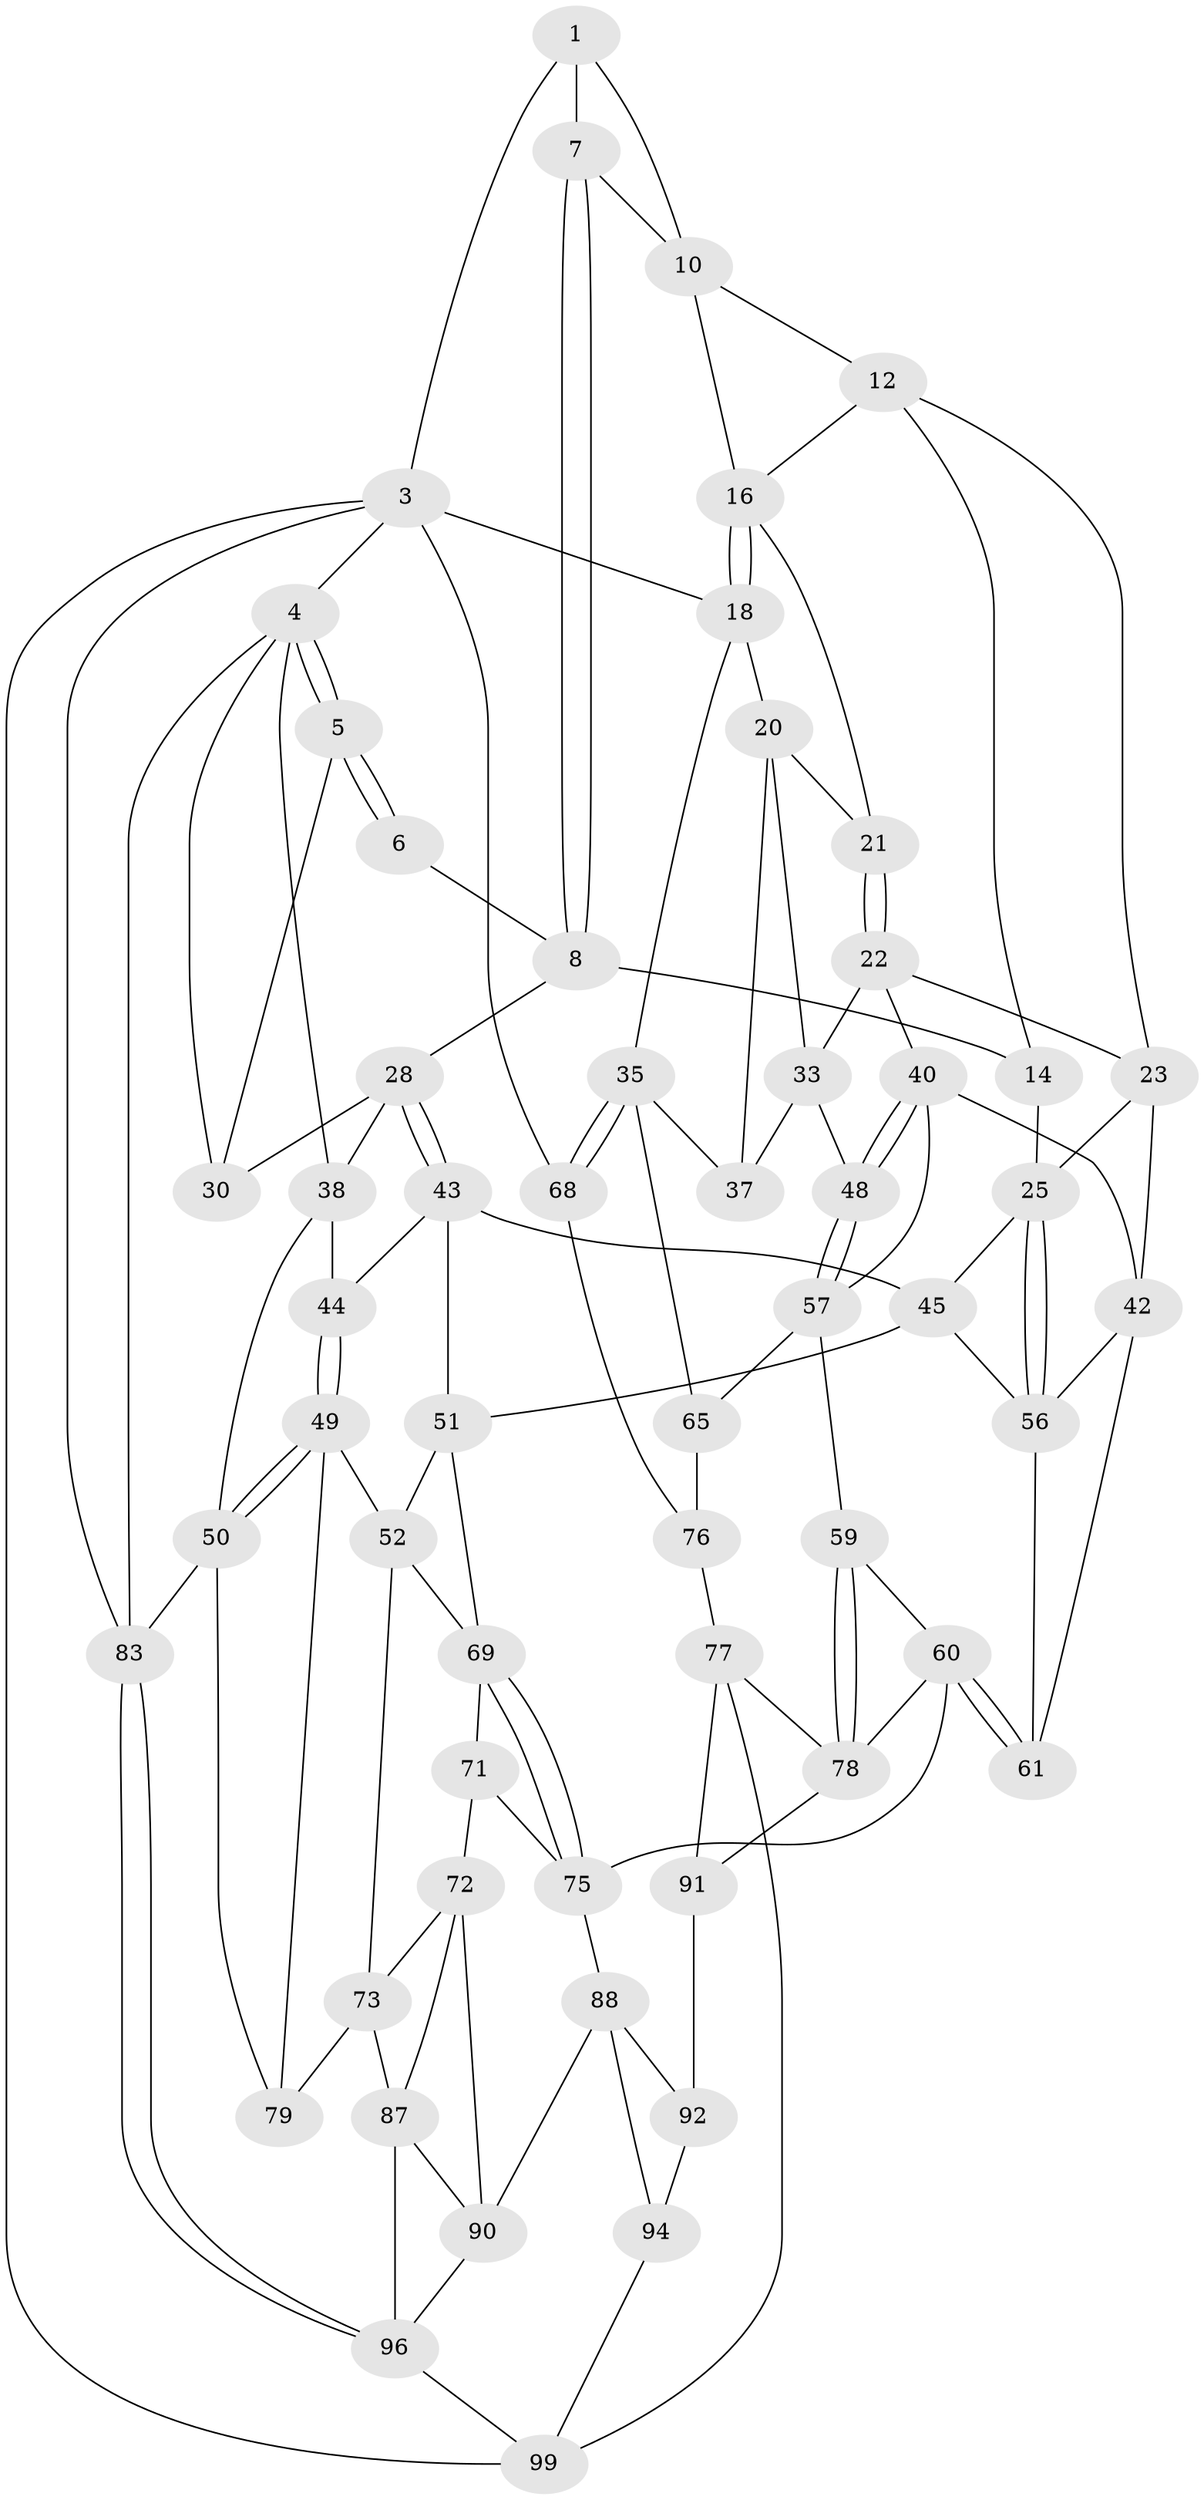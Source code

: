 // original degree distribution, {3: 0.0196078431372549, 6: 0.22549019607843138, 5: 0.5098039215686274, 4: 0.24509803921568626}
// Generated by graph-tools (version 1.1) at 2025/11/02/21/25 10:11:13]
// undirected, 58 vertices, 123 edges
graph export_dot {
graph [start="1"]
  node [color=gray90,style=filled];
  1 [pos="+0.6558085070648535+0",super="+2"];
  3 [pos="+1+0",super="+67"];
  4 [pos="+0+0",super="+31"];
  5 [pos="+0+0",super="+27"];
  6 [pos="+0.34683574490771+0",super="+9"];
  7 [pos="+0.6448184663987239+0.032333248023574"];
  8 [pos="+0.36133562862849194+0.14532149646703932",super="+15"];
  10 [pos="+0.7920019400357344+0.10515671620579219",super="+11"];
  12 [pos="+0.6475583032133484+0.18275300081156698",super="+13"];
  14 [pos="+0.4001608572335154+0.26351347031662303"];
  16 [pos="+0.8342639455427124+0.16624354332387486",super="+17"];
  18 [pos="+1+0.09886215867338739",super="+19"];
  20 [pos="+0.9059058566728748+0.2951239245525804",super="+32"];
  21 [pos="+0.8204540150517142+0.2533359624696458"];
  22 [pos="+0.7538381942241874+0.31495540872963623",super="+34"];
  23 [pos="+0.6555909414200942+0.21855222621539316",super="+24"];
  25 [pos="+0.5673101100444613+0.4180837854747928",super="+26"];
  28 [pos="+0.27089763827468466+0.2716942108630504",super="+29"];
  30 [pos="+0.010730242772161655+0.16640859737179414"];
  33 [pos="+0.8603709817132801+0.38266257353318484",super="+47"];
  35 [pos="+1+0.473924896926093",super="+36"];
  37 [pos="+1+0.45436532750343145"];
  38 [pos="+0.08204432592334782+0.38530452838393636",super="+39"];
  40 [pos="+0.7030649862667684+0.4269564394417883",super="+41"];
  42 [pos="+0.6626108230325937+0.43565189533465504",super="+55"];
  43 [pos="+0.22710072458819547+0.41249639617562067",super="+46"];
  44 [pos="+0.18124182599028352+0.4490491840382604"];
  45 [pos="+0.467088837055716+0.4551204184753112",super="+63"];
  48 [pos="+0.8459462186237628+0.5263673365734367"];
  49 [pos="+0.14749550186775812+0.5419290235552059",super="+54"];
  50 [pos="+0+0.5300754763858746",super="+80"];
  51 [pos="+0.2847955686024638+0.5689256587834007",super="+64"];
  52 [pos="+0.2745240869630259+0.57909271941067",super="+53"];
  56 [pos="+0.6082480873915594+0.5899024628096603",super="+62"];
  57 [pos="+0.8424204235474821+0.5730951724832257",super="+58"];
  59 [pos="+0.6979954071010885+0.6714672813618623"];
  60 [pos="+0.6695481743117286+0.6640070099592187",super="+74"];
  61 [pos="+0.6547869017099156+0.6383104929119001"];
  65 [pos="+0.9950426272666186+0.586384096490432",super="+66"];
  68 [pos="+1+1"];
  69 [pos="+0.4627618404539517+0.7076408697650888",super="+70"];
  71 [pos="+0.3576750950561969+0.7399252217015276"];
  72 [pos="+0.3173715975352845+0.7481265930840658",super="+86"];
  73 [pos="+0.23014651911981474+0.6632603353667476",super="+81"];
  75 [pos="+0.4645245248222347+0.7232154828737901",super="+85"];
  76 [pos="+0.9090075989773294+0.7855259891624612",super="+82"];
  77 [pos="+0.8918470203268589+0.7870654859454833",super="+97"];
  78 [pos="+0.7345534849812712+0.7421508273735926",super="+84"];
  79 [pos="+0.03423304861931957+0.7658135384793232"];
  83 [pos="+0+1"];
  87 [pos="+0.22503599436586663+0.8478696685986167",super="+95"];
  88 [pos="+0.45526719541001337+0.7546922329817682",super="+89"];
  90 [pos="+0.43579086529109323+0.8742615834762261",super="+100"];
  91 [pos="+0.6624321919777507+0.8676713200133329"];
  92 [pos="+0.6405524658097418+0.8734228651275475",super="+93"];
  94 [pos="+0.5117425994575664+0.8861334916575869",super="+98"];
  96 [pos="+0+1",super="+102"];
  99 [pos="+0.7612356910642217+1",super="+101"];
  1 -- 7;
  1 -- 10;
  1 -- 3;
  3 -- 4;
  3 -- 18;
  3 -- 99;
  3 -- 83;
  3 -- 68;
  4 -- 5;
  4 -- 5;
  4 -- 83;
  4 -- 30;
  4 -- 38;
  5 -- 6;
  5 -- 6;
  5 -- 30;
  6 -- 8;
  7 -- 8;
  7 -- 8;
  7 -- 10;
  8 -- 28;
  8 -- 14;
  10 -- 16;
  10 -- 12;
  12 -- 14;
  12 -- 23;
  12 -- 16;
  14 -- 25;
  16 -- 18;
  16 -- 18;
  16 -- 21;
  18 -- 20;
  18 -- 35;
  20 -- 21;
  20 -- 33;
  20 -- 37;
  21 -- 22;
  21 -- 22;
  22 -- 23;
  22 -- 40;
  22 -- 33;
  23 -- 25;
  23 -- 42;
  25 -- 56;
  25 -- 56;
  25 -- 45;
  28 -- 43;
  28 -- 43;
  28 -- 38;
  28 -- 30;
  33 -- 48;
  33 -- 37;
  35 -- 68;
  35 -- 68;
  35 -- 65;
  35 -- 37;
  38 -- 44;
  38 -- 50;
  40 -- 48;
  40 -- 48;
  40 -- 57;
  40 -- 42;
  42 -- 56;
  42 -- 61;
  43 -- 44;
  43 -- 51;
  43 -- 45;
  44 -- 49;
  44 -- 49;
  45 -- 56;
  45 -- 51;
  48 -- 57;
  48 -- 57;
  49 -- 50;
  49 -- 50;
  49 -- 52;
  49 -- 79;
  50 -- 83;
  50 -- 79;
  51 -- 52;
  51 -- 69;
  52 -- 69;
  52 -- 73;
  56 -- 61;
  57 -- 59;
  57 -- 65;
  59 -- 60;
  59 -- 78;
  59 -- 78;
  60 -- 61;
  60 -- 61;
  60 -- 75;
  60 -- 78;
  65 -- 76 [weight=2];
  68 -- 76;
  69 -- 75;
  69 -- 75;
  69 -- 71;
  71 -- 72;
  71 -- 75;
  72 -- 73;
  72 -- 90;
  72 -- 87;
  73 -- 87;
  73 -- 79;
  75 -- 88;
  76 -- 77;
  77 -- 78;
  77 -- 99;
  77 -- 91;
  78 -- 91;
  83 -- 96;
  83 -- 96;
  87 -- 96;
  87 -- 90;
  88 -- 90;
  88 -- 94;
  88 -- 92;
  90 -- 96;
  91 -- 92;
  92 -- 94 [weight=2];
  94 -- 99;
  96 -- 99;
}

